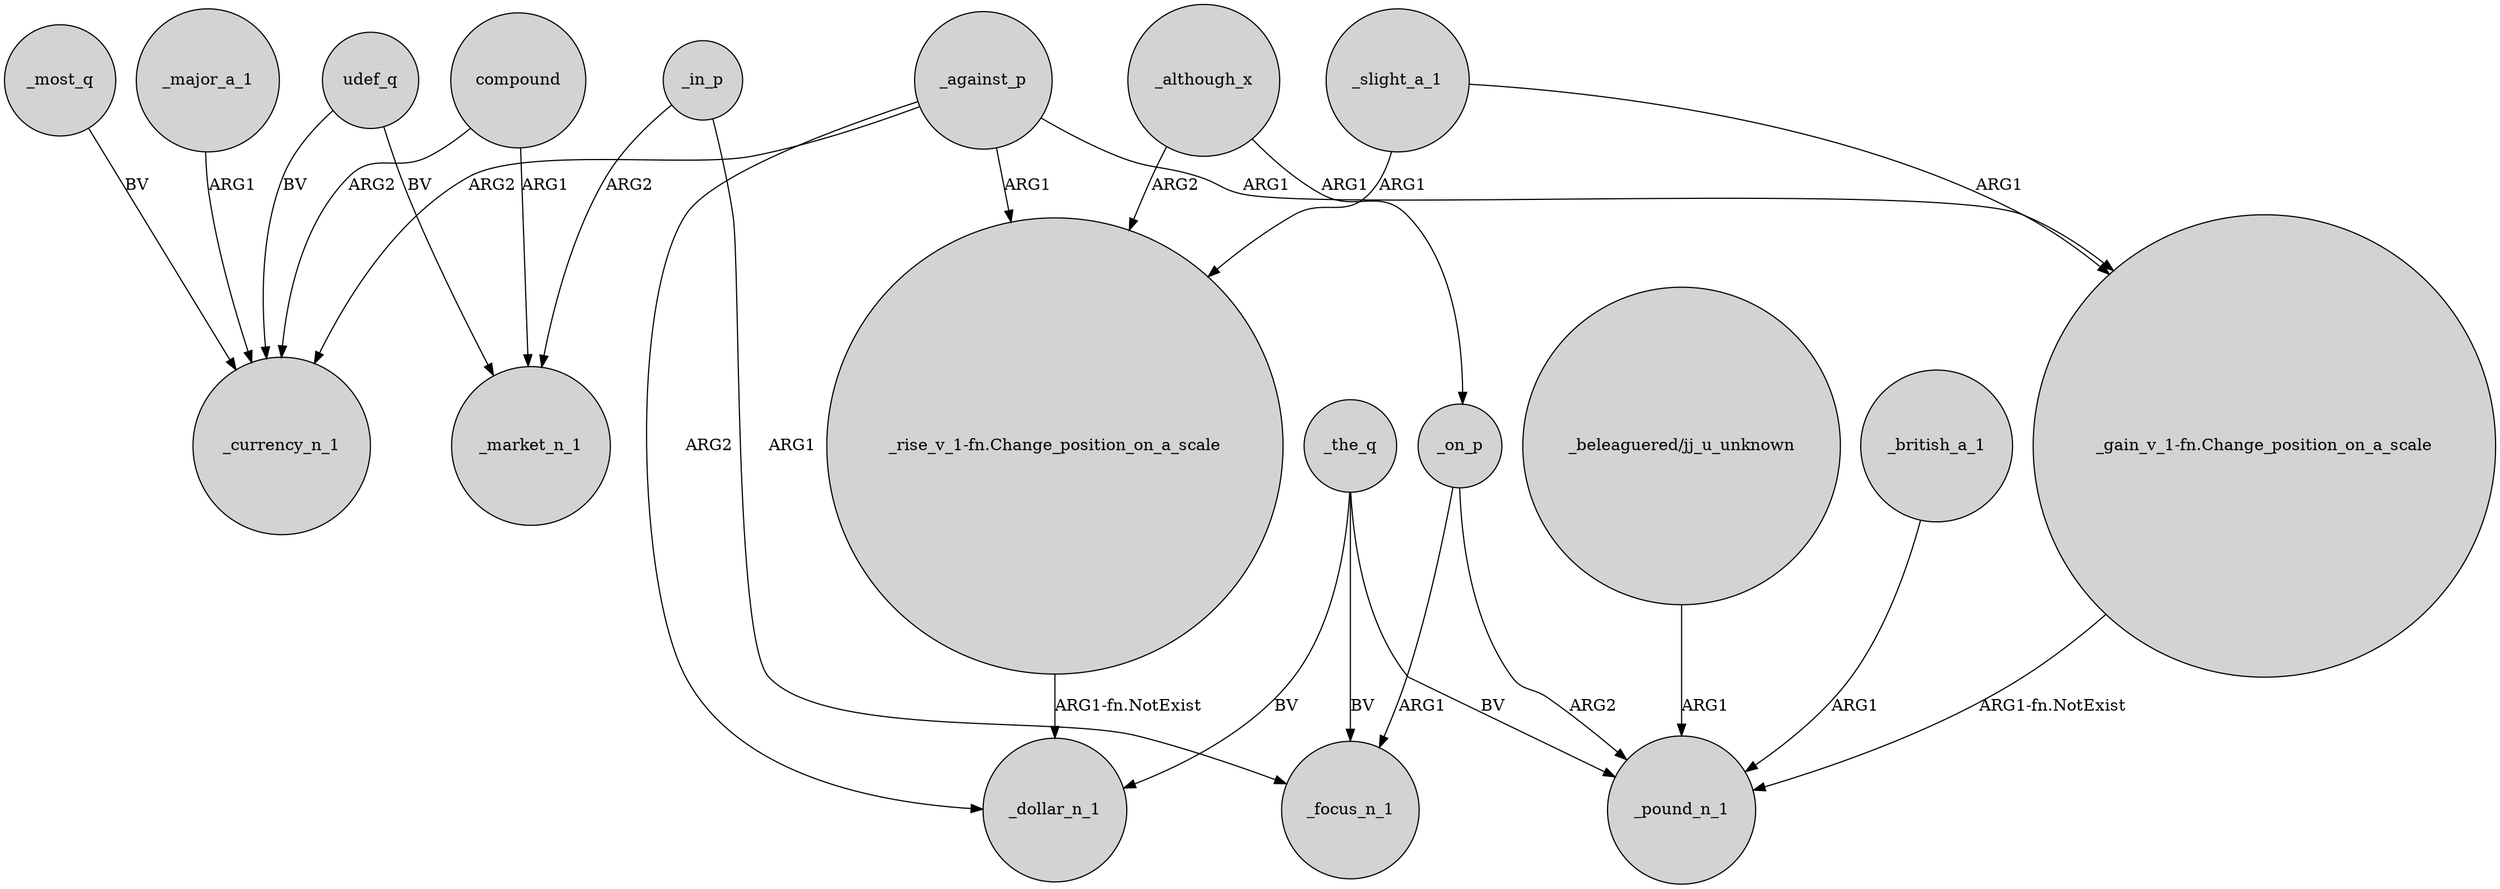 digraph {
	node [shape=circle style=filled]
	_against_p -> _currency_n_1 [label=ARG2]
	_against_p -> "_gain_v_1-fn.Change_position_on_a_scale" [label=ARG1]
	_the_q -> _focus_n_1 [label=BV]
	_on_p -> _focus_n_1 [label=ARG1]
	"_gain_v_1-fn.Change_position_on_a_scale" -> _pound_n_1 [label="ARG1-fn.NotExist"]
	_the_q -> _pound_n_1 [label=BV]
	_although_x -> "_rise_v_1-fn.Change_position_on_a_scale" [label=ARG2]
	_slight_a_1 -> "_gain_v_1-fn.Change_position_on_a_scale" [label=ARG1]
	_the_q -> _dollar_n_1 [label=BV]
	udef_q -> _market_n_1 [label=BV]
	_on_p -> _pound_n_1 [label=ARG2]
	_against_p -> "_rise_v_1-fn.Change_position_on_a_scale" [label=ARG1]
	udef_q -> _currency_n_1 [label=BV]
	compound -> _currency_n_1 [label=ARG2]
	"_rise_v_1-fn.Change_position_on_a_scale" -> _dollar_n_1 [label="ARG1-fn.NotExist"]
	_slight_a_1 -> "_rise_v_1-fn.Change_position_on_a_scale" [label=ARG1]
	_although_x -> _on_p [label=ARG1]
	"_beleaguered/jj_u_unknown" -> _pound_n_1 [label=ARG1]
	_major_a_1 -> _currency_n_1 [label=ARG1]
	_in_p -> _market_n_1 [label=ARG2]
	compound -> _market_n_1 [label=ARG1]
	_most_q -> _currency_n_1 [label=BV]
	_against_p -> _dollar_n_1 [label=ARG2]
	_in_p -> _focus_n_1 [label=ARG1]
	_british_a_1 -> _pound_n_1 [label=ARG1]
}
